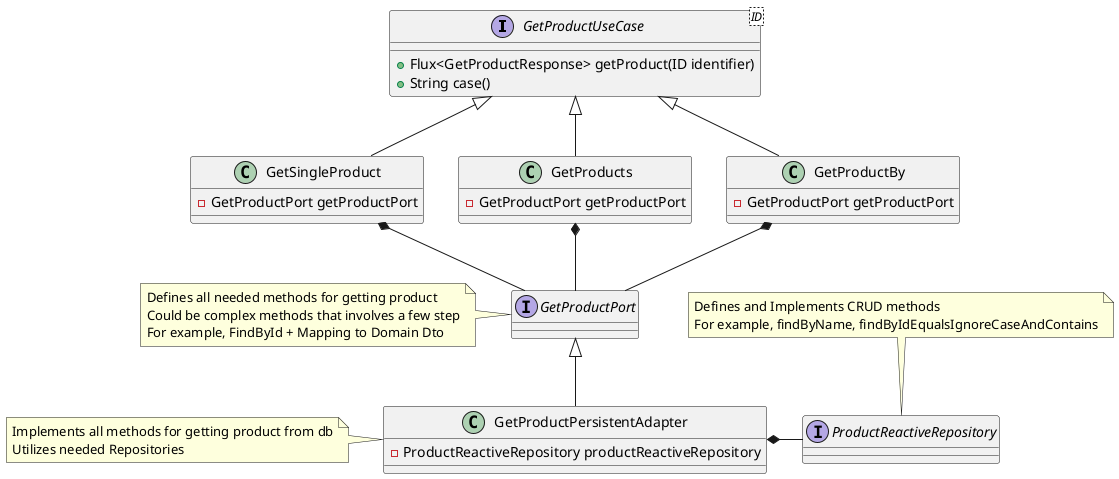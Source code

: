 @startuml
'https://plantuml.com/class-diagram

interface GetProductUseCase
class GetSingleProduct
class GetProducts
class GetProductBy

GetProductUseCase <|-- GetSingleProduct
GetProductUseCase <|-- GetProducts
GetProductUseCase <|-- GetProductBy

interface GetProductPort
note left: Defines all needed methods for getting product\nCould be complex methods that involves a few step\nFor example, FindById + Mapping to Domain Dto
class GetProductPersistentAdapter
note left: Implements all methods for getting product from db\nUtilizes needed Repositories
interface ProductReactiveRepository
note top: Defines and Implements CRUD methods\nFor example, findByName, findByIdEqualsIgnoreCaseAndContains

GetProductPort <|-- GetProductPersistentAdapter
GetProductPersistentAdapter *- ProductReactiveRepository

GetSingleProduct *-- GetProductPort
GetProducts *-- GetProductPort
GetProductBy *-- GetProductPort

interface GetProductUseCase<ID> {
    + Flux<GetProductResponse> getProduct(ID identifier)
    + String case()
}

class GetSingleProduct {
    - GetProductPort getProductPort
}

class GetProducts {
    - GetProductPort getProductPort
}

class GetProductBy {
    - GetProductPort getProductPort
}

class GetProductPersistentAdapter {
    - ProductReactiveRepository productReactiveRepository
}

@enduml